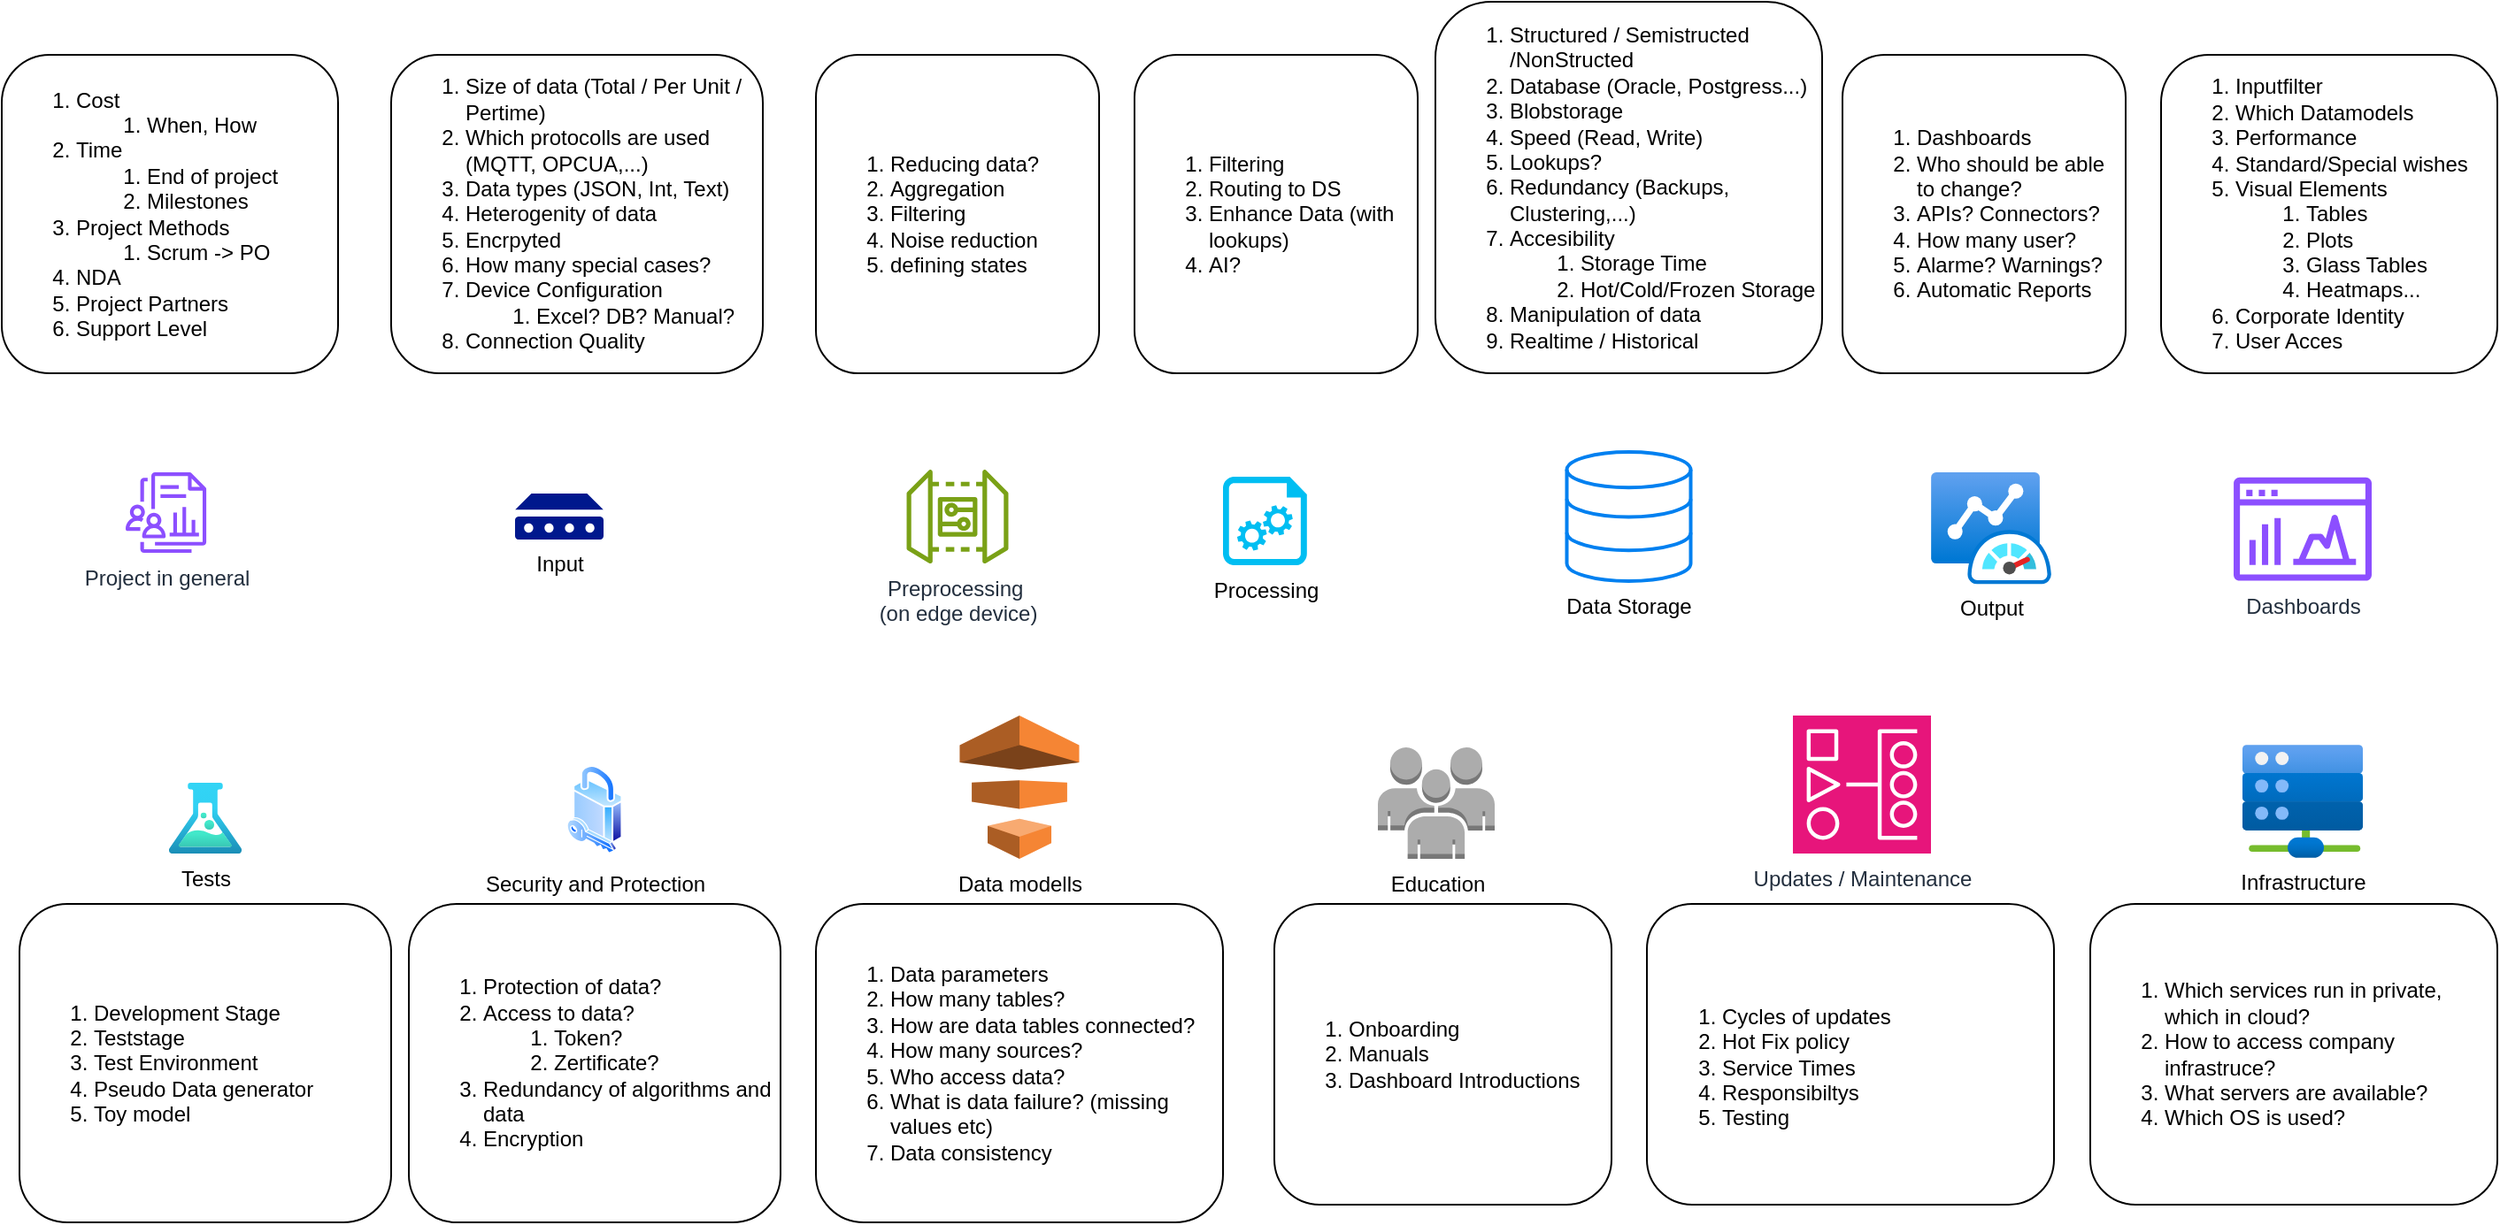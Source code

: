 <mxfile version="22.0.3" type="device">
  <diagram name="Seite-1" id="9nK3wfkOpngoh8A5dkcI">
    <mxGraphModel dx="2029" dy="601" grid="1" gridSize="10" guides="1" tooltips="1" connect="1" arrows="0" fold="1" page="1" pageScale="1" pageWidth="1169" pageHeight="827" math="0" shadow="0">
      <root>
        <mxCell id="0" />
        <mxCell id="1" parent="0" />
        <mxCell id="GTTrDeBjhEMe1h_HdzNB-1" value="Input" style="sketch=0;aspect=fixed;pointerEvents=1;shadow=0;dashed=0;html=1;strokeColor=none;labelPosition=center;verticalLabelPosition=bottom;verticalAlign=top;align=center;fillColor=#00188D;shape=mxgraph.mscae.enterprise.device" parent="1" vertex="1">
          <mxGeometry x="60" y="388" width="50" height="26" as="geometry" />
        </mxCell>
        <mxCell id="GTTrDeBjhEMe1h_HdzNB-2" value="Processing" style="verticalLabelPosition=bottom;html=1;verticalAlign=top;align=center;strokeColor=none;fillColor=#00BEF2;shape=mxgraph.azure.startup_task;pointerEvents=1;" parent="1" vertex="1">
          <mxGeometry x="460" y="378.55" width="47.5" height="50" as="geometry" />
        </mxCell>
        <mxCell id="GTTrDeBjhEMe1h_HdzNB-4" value="Output" style="image;aspect=fixed;html=1;points=[];align=center;fontSize=12;image=img/lib/azure2/other/Azure_Monitor_Dashboard.svg;" parent="1" vertex="1">
          <mxGeometry x="860" y="376" width="68" height="63.2" as="geometry" />
        </mxCell>
        <mxCell id="GTTrDeBjhEMe1h_HdzNB-5" value="Security and Protection" style="image;aspect=fixed;perimeter=ellipsePerimeter;html=1;align=center;shadow=0;dashed=0;spacingTop=3;image=img/lib/active_directory/security.svg;" parent="1" vertex="1">
          <mxGeometry x="89.25" y="541.5" width="31.5" height="50" as="geometry" />
        </mxCell>
        <mxCell id="GTTrDeBjhEMe1h_HdzNB-6" value="Preprocessing&amp;nbsp;&lt;br&gt;(on edge device)" style="sketch=0;outlineConnect=0;fontColor=#232F3E;gradientColor=none;fillColor=#7AA116;strokeColor=none;dashed=0;verticalLabelPosition=bottom;verticalAlign=top;align=center;html=1;fontSize=12;fontStyle=0;aspect=fixed;pointerEvents=1;shape=mxgraph.aws4.iot_device_gateway;" parent="1" vertex="1">
          <mxGeometry x="281.26" y="374.1" width="57.48" height="53.8" as="geometry" />
        </mxCell>
        <mxCell id="GTTrDeBjhEMe1h_HdzNB-7" value="Data Storage" style="html=1;verticalLabelPosition=bottom;align=center;labelBackgroundColor=#ffffff;verticalAlign=top;strokeWidth=2;strokeColor=#0080F0;shadow=0;dashed=0;shape=mxgraph.ios7.icons.data;" parent="1" vertex="1">
          <mxGeometry x="654.25" y="364.45" width="70" height="73.1" as="geometry" />
        </mxCell>
        <mxCell id="GTTrDeBjhEMe1h_HdzNB-8" value="&lt;ol&gt;&lt;li&gt;Size of data (Total / Per Unit / Pertime)&lt;/li&gt;&lt;li&gt;Which protocolls are used (MQTT, OPCUA,...)&lt;/li&gt;&lt;li&gt;Data types (JSON, Int, Text)&lt;/li&gt;&lt;li&gt;Heterogenity of data&amp;nbsp;&lt;/li&gt;&lt;li&gt;Encrpyted&lt;/li&gt;&lt;li&gt;How many special cases?&lt;/li&gt;&lt;li&gt;Device Configuration&lt;/li&gt;&lt;ol&gt;&lt;li&gt;Excel? DB? Manual?&lt;/li&gt;&lt;/ol&gt;&lt;li&gt;Connection Quality&lt;/li&gt;&lt;/ol&gt;" style="rounded=1;whiteSpace=wrap;html=1;align=left;" parent="1" vertex="1">
          <mxGeometry x="-10" y="140" width="210" height="180" as="geometry" />
        </mxCell>
        <mxCell id="GTTrDeBjhEMe1h_HdzNB-9" value="&lt;ol&gt;&lt;li&gt;Reducing data?&lt;/li&gt;&lt;li&gt;Aggregation&lt;/li&gt;&lt;li&gt;Filtering&lt;/li&gt;&lt;li&gt;Noise reduction&lt;/li&gt;&lt;li&gt;defining states&lt;/li&gt;&lt;/ol&gt;" style="rounded=1;whiteSpace=wrap;html=1;align=left;" parent="1" vertex="1">
          <mxGeometry x="230" y="140" width="160" height="180" as="geometry" />
        </mxCell>
        <mxCell id="GTTrDeBjhEMe1h_HdzNB-10" value="&lt;ol&gt;&lt;li&gt;Structured / Semistructed /NonStructed&lt;/li&gt;&lt;li&gt;Database (Oracle, Postgress...)&lt;/li&gt;&lt;li&gt;Blobstorage&lt;/li&gt;&lt;li&gt;Speed (Read, Write)&lt;/li&gt;&lt;li&gt;Lookups?&lt;/li&gt;&lt;li&gt;Redundancy (Backups, Clustering,...)&lt;/li&gt;&lt;li&gt;&lt;span style=&quot;background-color: initial;&quot;&gt;Accesibility&amp;nbsp;&lt;/span&gt;&lt;br&gt;&lt;/li&gt;&lt;ol&gt;&lt;li&gt;&lt;span style=&quot;background-color: initial;&quot;&gt;Storage Time&lt;/span&gt;&lt;/li&gt;&lt;li&gt;&lt;span style=&quot;background-color: initial;&quot;&gt;Hot/Cold/Frozen Storage&lt;/span&gt;&lt;/li&gt;&lt;/ol&gt;&lt;li&gt;&lt;span style=&quot;background-color: initial;&quot;&gt;Manipulation of data&lt;/span&gt;&lt;/li&gt;&lt;li&gt;&lt;span style=&quot;background-color: initial;&quot;&gt;Realtime / Historical&lt;/span&gt;&lt;/li&gt;&lt;/ol&gt;" style="rounded=1;whiteSpace=wrap;html=1;align=left;" parent="1" vertex="1">
          <mxGeometry x="580" y="110" width="218.5" height="210" as="geometry" />
        </mxCell>
        <mxCell id="GTTrDeBjhEMe1h_HdzNB-11" value="&lt;ol&gt;&lt;li&gt;Dashboards&lt;/li&gt;&lt;li&gt;Who should be able to change?&lt;/li&gt;&lt;li&gt;APIs? Connectors?&lt;/li&gt;&lt;li&gt;How many user?&lt;/li&gt;&lt;li&gt;Alarme? Warnings?&lt;/li&gt;&lt;li&gt;Automatic Reports&lt;/li&gt;&lt;/ol&gt;" style="rounded=1;whiteSpace=wrap;html=1;align=left;" parent="1" vertex="1">
          <mxGeometry x="810" y="140" width="160" height="180" as="geometry" />
        </mxCell>
        <mxCell id="GTTrDeBjhEMe1h_HdzNB-12" value="&lt;ol&gt;&lt;li&gt;Filtering&lt;/li&gt;&lt;li&gt;Routing to DS&lt;/li&gt;&lt;li&gt;Enhance Data (with lookups)&lt;/li&gt;&lt;li&gt;AI?&lt;/li&gt;&lt;/ol&gt;" style="rounded=1;whiteSpace=wrap;html=1;align=left;" parent="1" vertex="1">
          <mxGeometry x="410" y="140" width="160" height="180" as="geometry" />
        </mxCell>
        <mxCell id="GTTrDeBjhEMe1h_HdzNB-13" value="&lt;ol&gt;&lt;li&gt;Protection of data?&lt;/li&gt;&lt;li&gt;Access to data?&lt;/li&gt;&lt;ol&gt;&lt;li&gt;Token?&lt;/li&gt;&lt;li&gt;Zertificate?&lt;/li&gt;&lt;/ol&gt;&lt;li&gt;Redundancy of algorithms and data&lt;/li&gt;&lt;li&gt;Encryption&lt;/li&gt;&lt;/ol&gt;" style="rounded=1;whiteSpace=wrap;html=1;align=left;" parent="1" vertex="1">
          <mxGeometry y="620" width="210" height="180" as="geometry" />
        </mxCell>
        <mxCell id="nFL45IxycsiahE_RSAcF-3" value="&lt;ol&gt;&lt;li&gt;Data parameters&lt;/li&gt;&lt;li&gt;How many tables?&lt;/li&gt;&lt;li&gt;How are data tables connected?&lt;/li&gt;&lt;li&gt;How many sources?&lt;/li&gt;&lt;li&gt;Who access data?&lt;/li&gt;&lt;li&gt;What is data failure? (missing values etc)&lt;/li&gt;&lt;li&gt;Data consistency&lt;/li&gt;&lt;/ol&gt;" style="rounded=1;whiteSpace=wrap;html=1;align=left;" parent="1" vertex="1">
          <mxGeometry x="230" y="620" width="230" height="180" as="geometry" />
        </mxCell>
        <mxCell id="WH13WRD_KhMVWZvh5pDs-1" value="&lt;ol&gt;&lt;li&gt;Inputfilter&lt;/li&gt;&lt;li&gt;Which Datamodels&lt;/li&gt;&lt;li&gt;Performance&lt;/li&gt;&lt;li&gt;Standard/Special wishes&lt;/li&gt;&lt;li&gt;Visual Elements&lt;/li&gt;&lt;ol&gt;&lt;li&gt;Tables&lt;/li&gt;&lt;li&gt;Plots&lt;/li&gt;&lt;li&gt;Glass Tables&lt;/li&gt;&lt;li&gt;Heatmaps...&lt;/li&gt;&lt;/ol&gt;&lt;li&gt;Corporate Identity&lt;/li&gt;&lt;li&gt;User Acces&lt;/li&gt;&lt;/ol&gt;" style="rounded=1;whiteSpace=wrap;html=1;align=left;" vertex="1" parent="1">
          <mxGeometry x="990" y="140" width="190" height="180" as="geometry" />
        </mxCell>
        <mxCell id="WH13WRD_KhMVWZvh5pDs-2" value="Dashboards" style="sketch=0;outlineConnect=0;fontColor=#232F3E;gradientColor=none;fillColor=#8C4FFF;strokeColor=none;dashed=0;verticalLabelPosition=bottom;verticalAlign=top;align=center;html=1;fontSize=12;fontStyle=0;aspect=fixed;pointerEvents=1;shape=mxgraph.aws4.opensearch_dashboards;" vertex="1" parent="1">
          <mxGeometry x="1031" y="378.55" width="78" height="59" as="geometry" />
        </mxCell>
        <mxCell id="WH13WRD_KhMVWZvh5pDs-3" value="Data modells" style="outlineConnect=0;dashed=0;verticalLabelPosition=bottom;verticalAlign=top;align=center;html=1;shape=mxgraph.aws3.data_pipeline;fillColor=#F58534;gradientColor=none;" vertex="1" parent="1">
          <mxGeometry x="311.25" y="513.5" width="67.5" height="81" as="geometry" />
        </mxCell>
        <mxCell id="WH13WRD_KhMVWZvh5pDs-4" value="Education" style="outlineConnect=0;dashed=0;verticalLabelPosition=bottom;verticalAlign=top;align=center;html=1;shape=mxgraph.aws3.users;fillColor=#ACACAC;gradientColor=none;" vertex="1" parent="1">
          <mxGeometry x="547.5" y="531.5" width="66" height="63" as="geometry" />
        </mxCell>
        <mxCell id="WH13WRD_KhMVWZvh5pDs-5" value="&lt;ol&gt;&lt;li&gt;Onboarding&lt;/li&gt;&lt;li&gt;Manuals&lt;/li&gt;&lt;li&gt;Dashboard Introductions&lt;/li&gt;&lt;/ol&gt;" style="rounded=1;whiteSpace=wrap;html=1;align=left;" vertex="1" parent="1">
          <mxGeometry x="489" y="620" width="190.5" height="170" as="geometry" />
        </mxCell>
        <mxCell id="WH13WRD_KhMVWZvh5pDs-7" value="&lt;div&gt;&lt;br&gt;&lt;/div&gt;&lt;ol&gt;&lt;li&gt;&lt;span style=&quot;background-color: initial;&quot;&gt;Cycles of updates&lt;/span&gt;&lt;br&gt;&lt;/li&gt;&lt;li&gt;&lt;span style=&quot;background-color: initial;&quot;&gt;Hot Fix policy&lt;/span&gt;&lt;br&gt;&lt;/li&gt;&lt;li&gt;&lt;span style=&quot;background-color: initial;&quot;&gt;Service Times&lt;/span&gt;&lt;br&gt;&lt;/li&gt;&lt;li&gt;&lt;span style=&quot;background-color: initial;&quot;&gt;Responsibiltys&lt;/span&gt;&lt;br&gt;&lt;/li&gt;&lt;li&gt;&lt;span style=&quot;background-color: initial;&quot;&gt;Testing&lt;/span&gt;&lt;br&gt;&lt;/li&gt;&lt;/ol&gt;" style="rounded=1;whiteSpace=wrap;html=1;align=left;" vertex="1" parent="1">
          <mxGeometry x="699.5" y="620" width="230" height="170" as="geometry" />
        </mxCell>
        <mxCell id="WH13WRD_KhMVWZvh5pDs-8" value="Updates / Maintenance" style="sketch=0;points=[[0,0,0],[0.25,0,0],[0.5,0,0],[0.75,0,0],[1,0,0],[0,1,0],[0.25,1,0],[0.5,1,0],[0.75,1,0],[1,1,0],[0,0.25,0],[0,0.5,0],[0,0.75,0],[1,0.25,0],[1,0.5,0],[1,0.75,0]];outlineConnect=0;fontColor=#232F3E;fillColor=#E7157B;strokeColor=#ffffff;dashed=0;verticalLabelPosition=bottom;verticalAlign=top;align=center;html=1;fontSize=12;fontStyle=0;aspect=fixed;shape=mxgraph.aws4.resourceIcon;resIcon=mxgraph.aws4.managed_workflows_for_apache_airflow;" vertex="1" parent="1">
          <mxGeometry x="782" y="513.5" width="78" height="78" as="geometry" />
        </mxCell>
        <mxCell id="WH13WRD_KhMVWZvh5pDs-9" value="Infrastructure" style="image;aspect=fixed;html=1;points=[];align=center;fontSize=12;image=img/lib/azure2/other/Bare_Metal_Infrastructure.svg;" vertex="1" parent="1">
          <mxGeometry x="1036" y="530" width="68" height="64" as="geometry" />
        </mxCell>
        <mxCell id="WH13WRD_KhMVWZvh5pDs-10" value="&lt;ol&gt;&lt;li&gt;Which services run in private, which in cloud?&lt;/li&gt;&lt;li&gt;How to access company infrastruce?&lt;/li&gt;&lt;li&gt;What servers are available?&lt;/li&gt;&lt;li&gt;Which OS is used?&lt;/li&gt;&lt;/ol&gt;" style="rounded=1;whiteSpace=wrap;html=1;align=left;" vertex="1" parent="1">
          <mxGeometry x="950" y="620" width="230" height="170" as="geometry" />
        </mxCell>
        <mxCell id="WH13WRD_KhMVWZvh5pDs-11" value="&lt;ol&gt;&lt;li&gt;Cost&lt;/li&gt;&lt;ol&gt;&lt;li&gt;When, How&lt;/li&gt;&lt;/ol&gt;&lt;li&gt;Time&lt;/li&gt;&lt;ol&gt;&lt;li&gt;End of project&lt;/li&gt;&lt;li&gt;Milestones&lt;/li&gt;&lt;/ol&gt;&lt;li&gt;Project Methods&lt;/li&gt;&lt;ol&gt;&lt;li&gt;Scrum -&amp;gt; PO&lt;/li&gt;&lt;/ol&gt;&lt;li&gt;NDA&lt;/li&gt;&lt;li&gt;Project Partners&lt;/li&gt;&lt;li&gt;Support Level&lt;/li&gt;&lt;/ol&gt;" style="rounded=1;whiteSpace=wrap;html=1;align=left;" vertex="1" parent="1">
          <mxGeometry x="-230" y="140" width="190" height="180" as="geometry" />
        </mxCell>
        <mxCell id="WH13WRD_KhMVWZvh5pDs-12" value="Project in general" style="sketch=0;outlineConnect=0;fontColor=#232F3E;gradientColor=none;fillColor=#8C4FFF;strokeColor=none;dashed=0;verticalLabelPosition=bottom;verticalAlign=top;align=center;html=1;fontSize=12;fontStyle=0;aspect=fixed;pointerEvents=1;shape=mxgraph.aws4.datazone_data_projects;" vertex="1" parent="1">
          <mxGeometry x="-160" y="376" width="45.55" height="45.55" as="geometry" />
        </mxCell>
        <mxCell id="WH13WRD_KhMVWZvh5pDs-13" value="&lt;ol&gt;&lt;li&gt;Development Stage&amp;nbsp;&lt;/li&gt;&lt;li&gt;Teststage&lt;/li&gt;&lt;li&gt;Test Environment&lt;/li&gt;&lt;li&gt;Pseudo Data generator&lt;/li&gt;&lt;li&gt;Toy model&lt;/li&gt;&lt;/ol&gt;" style="rounded=1;whiteSpace=wrap;html=1;align=left;" vertex="1" parent="1">
          <mxGeometry x="-220" y="620" width="210" height="180" as="geometry" />
        </mxCell>
        <mxCell id="WH13WRD_KhMVWZvh5pDs-14" value="Tests" style="image;aspect=fixed;html=1;points=[];align=center;fontSize=12;image=img/lib/azure2/general/Load_Test.svg;" vertex="1" parent="1">
          <mxGeometry x="-135.61" y="551.5" width="41.21" height="40" as="geometry" />
        </mxCell>
      </root>
    </mxGraphModel>
  </diagram>
</mxfile>
